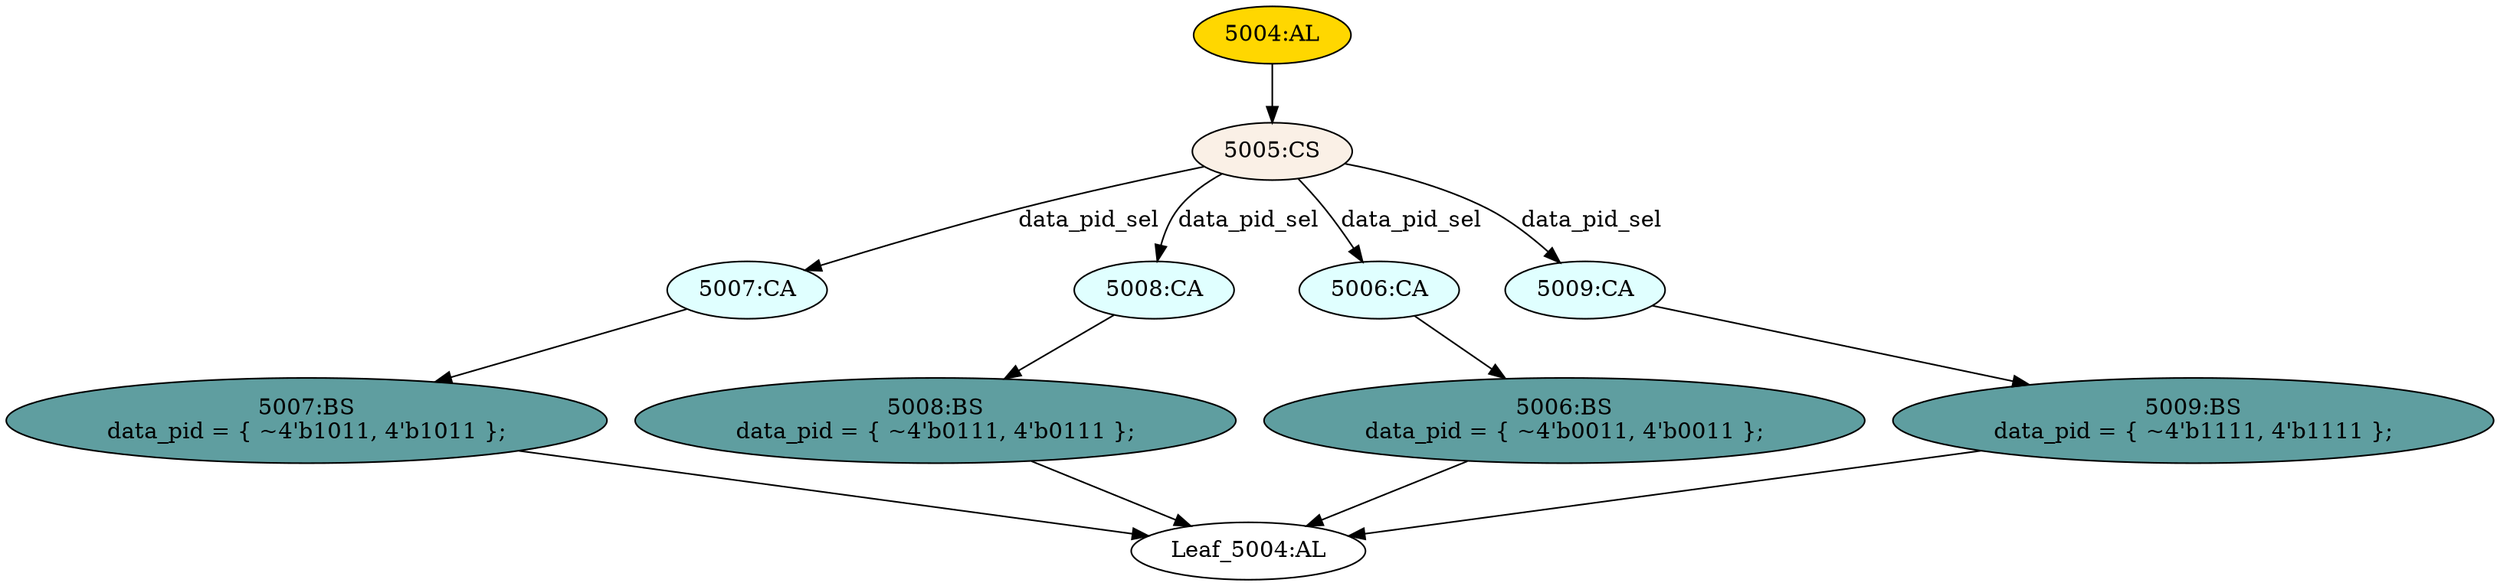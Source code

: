 strict digraph "" {
	node [label="\N"];
	"5007:CA"	 [ast="<pyverilog.vparser.ast.Case object at 0x7f13b5568350>",
		fillcolor=lightcyan,
		label="5007:CA",
		statements="[]",
		style=filled,
		typ=Case];
	"5007:BS"	 [ast="<pyverilog.vparser.ast.BlockingSubstitution object at 0x7f13b55682d0>",
		fillcolor=cadetblue,
		label="5007:BS
data_pid = { ~4'b1011, 4'b1011 };",
		statements="[<pyverilog.vparser.ast.BlockingSubstitution object at 0x7f13b55682d0>]",
		style=filled,
		typ=BlockingSubstitution];
	"5007:CA" -> "5007:BS"	 [cond="[]",
		lineno=None];
	"5009:BS"	 [ast="<pyverilog.vparser.ast.BlockingSubstitution object at 0x7f13b5578cd0>",
		fillcolor=cadetblue,
		label="5009:BS
data_pid = { ~4'b1111, 4'b1111 };",
		statements="[<pyverilog.vparser.ast.BlockingSubstitution object at 0x7f13b5578cd0>]",
		style=filled,
		typ=BlockingSubstitution];
	"Leaf_5004:AL"	 [def_var="['data_pid']",
		label="Leaf_5004:AL"];
	"5009:BS" -> "Leaf_5004:AL"	 [cond="[]",
		lineno=None];
	"5004:AL"	 [ast="<pyverilog.vparser.ast.Always object at 0x7f13b5578e90>",
		clk_sens=False,
		fillcolor=gold,
		label="5004:AL",
		sens="['data_pid_sel']",
		statements="[]",
		style=filled,
		typ=Always,
		use_var="['data_pid_sel']"];
	"5005:CS"	 [ast="<pyverilog.vparser.ast.CaseStatement object at 0x7f13b5578090>",
		fillcolor=linen,
		label="5005:CS",
		statements="[]",
		style=filled,
		typ=CaseStatement];
	"5004:AL" -> "5005:CS"	 [cond="[]",
		lineno=None];
	"5008:BS"	 [ast="<pyverilog.vparser.ast.BlockingSubstitution object at 0x7f13b557d250>",
		fillcolor=cadetblue,
		label="5008:BS
data_pid = { ~4'b0111, 4'b0111 };",
		statements="[<pyverilog.vparser.ast.BlockingSubstitution object at 0x7f13b557d250>]",
		style=filled,
		typ=BlockingSubstitution];
	"5008:BS" -> "Leaf_5004:AL"	 [cond="[]",
		lineno=None];
	"5006:BS"	 [ast="<pyverilog.vparser.ast.BlockingSubstitution object at 0x7f13b5575f10>",
		fillcolor=cadetblue,
		label="5006:BS
data_pid = { ~4'b0011, 4'b0011 };",
		statements="[<pyverilog.vparser.ast.BlockingSubstitution object at 0x7f13b5575f10>]",
		style=filled,
		typ=BlockingSubstitution];
	"5006:BS" -> "Leaf_5004:AL"	 [cond="[]",
		lineno=None];
	"5007:BS" -> "Leaf_5004:AL"	 [cond="[]",
		lineno=None];
	"5008:CA"	 [ast="<pyverilog.vparser.ast.Case object at 0x7f13b557d1d0>",
		fillcolor=lightcyan,
		label="5008:CA",
		statements="[]",
		style=filled,
		typ=Case];
	"5008:CA" -> "5008:BS"	 [cond="[]",
		lineno=None];
	"5005:CS" -> "5007:CA"	 [cond="['data_pid_sel']",
		label=data_pid_sel,
		lineno=5005];
	"5005:CS" -> "5008:CA"	 [cond="['data_pid_sel']",
		label=data_pid_sel,
		lineno=5005];
	"5006:CA"	 [ast="<pyverilog.vparser.ast.Case object at 0x7f13b5575f50>",
		fillcolor=lightcyan,
		label="5006:CA",
		statements="[]",
		style=filled,
		typ=Case];
	"5005:CS" -> "5006:CA"	 [cond="['data_pid_sel']",
		label=data_pid_sel,
		lineno=5005];
	"5009:CA"	 [ast="<pyverilog.vparser.ast.Case object at 0x7f13b557d450>",
		fillcolor=lightcyan,
		label="5009:CA",
		statements="[]",
		style=filled,
		typ=Case];
	"5005:CS" -> "5009:CA"	 [cond="['data_pid_sel']",
		label=data_pid_sel,
		lineno=5005];
	"5006:CA" -> "5006:BS"	 [cond="[]",
		lineno=None];
	"5009:CA" -> "5009:BS"	 [cond="[]",
		lineno=None];
}
